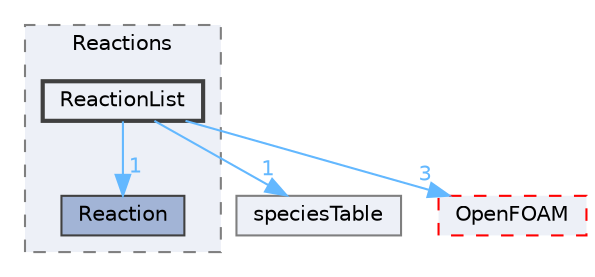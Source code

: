 digraph "src/thermophysicalModels/specie/reaction/Reactions/ReactionList"
{
 // LATEX_PDF_SIZE
  bgcolor="transparent";
  edge [fontname=Helvetica,fontsize=10,labelfontname=Helvetica,labelfontsize=10];
  node [fontname=Helvetica,fontsize=10,shape=box,height=0.2,width=0.4];
  compound=true
  subgraph clusterdir_6df6717126315845253e3389d84631ef {
    graph [ bgcolor="#edf0f7", pencolor="grey50", label="Reactions", fontname=Helvetica,fontsize=10 style="filled,dashed", URL="dir_6df6717126315845253e3389d84631ef.html",tooltip=""]
  dir_b7c4cf0a4d4427609627ff77ee1a173b [label="Reaction", fillcolor="#a2b4d6", color="grey25", style="filled", URL="dir_b7c4cf0a4d4427609627ff77ee1a173b.html",tooltip=""];
  dir_3b89b67965eda7b9edf4321143df450a [label="ReactionList", fillcolor="#edf0f7", color="grey25", style="filled,bold", URL="dir_3b89b67965eda7b9edf4321143df450a.html",tooltip=""];
  }
  dir_874ecbf2f65adcc3f0ab67ba498d7ed4 [label="speciesTable", fillcolor="#edf0f7", color="grey50", style="filled", URL="dir_874ecbf2f65adcc3f0ab67ba498d7ed4.html",tooltip=""];
  dir_c5473ff19b20e6ec4dfe5c310b3778a8 [label="OpenFOAM", fillcolor="#edf0f7", color="red", style="filled,dashed", URL="dir_c5473ff19b20e6ec4dfe5c310b3778a8.html",tooltip=""];
  dir_3b89b67965eda7b9edf4321143df450a->dir_874ecbf2f65adcc3f0ab67ba498d7ed4 [headlabel="1", labeldistance=1.5 headhref="dir_003235_003689.html" href="dir_003235_003689.html" color="steelblue1" fontcolor="steelblue1"];
  dir_3b89b67965eda7b9edf4321143df450a->dir_b7c4cf0a4d4427609627ff77ee1a173b [headlabel="1", labeldistance=1.5 headhref="dir_003235_003234.html" href="dir_003235_003234.html" color="steelblue1" fontcolor="steelblue1"];
  dir_3b89b67965eda7b9edf4321143df450a->dir_c5473ff19b20e6ec4dfe5c310b3778a8 [headlabel="3", labeldistance=1.5 headhref="dir_003235_002695.html" href="dir_003235_002695.html" color="steelblue1" fontcolor="steelblue1"];
}
